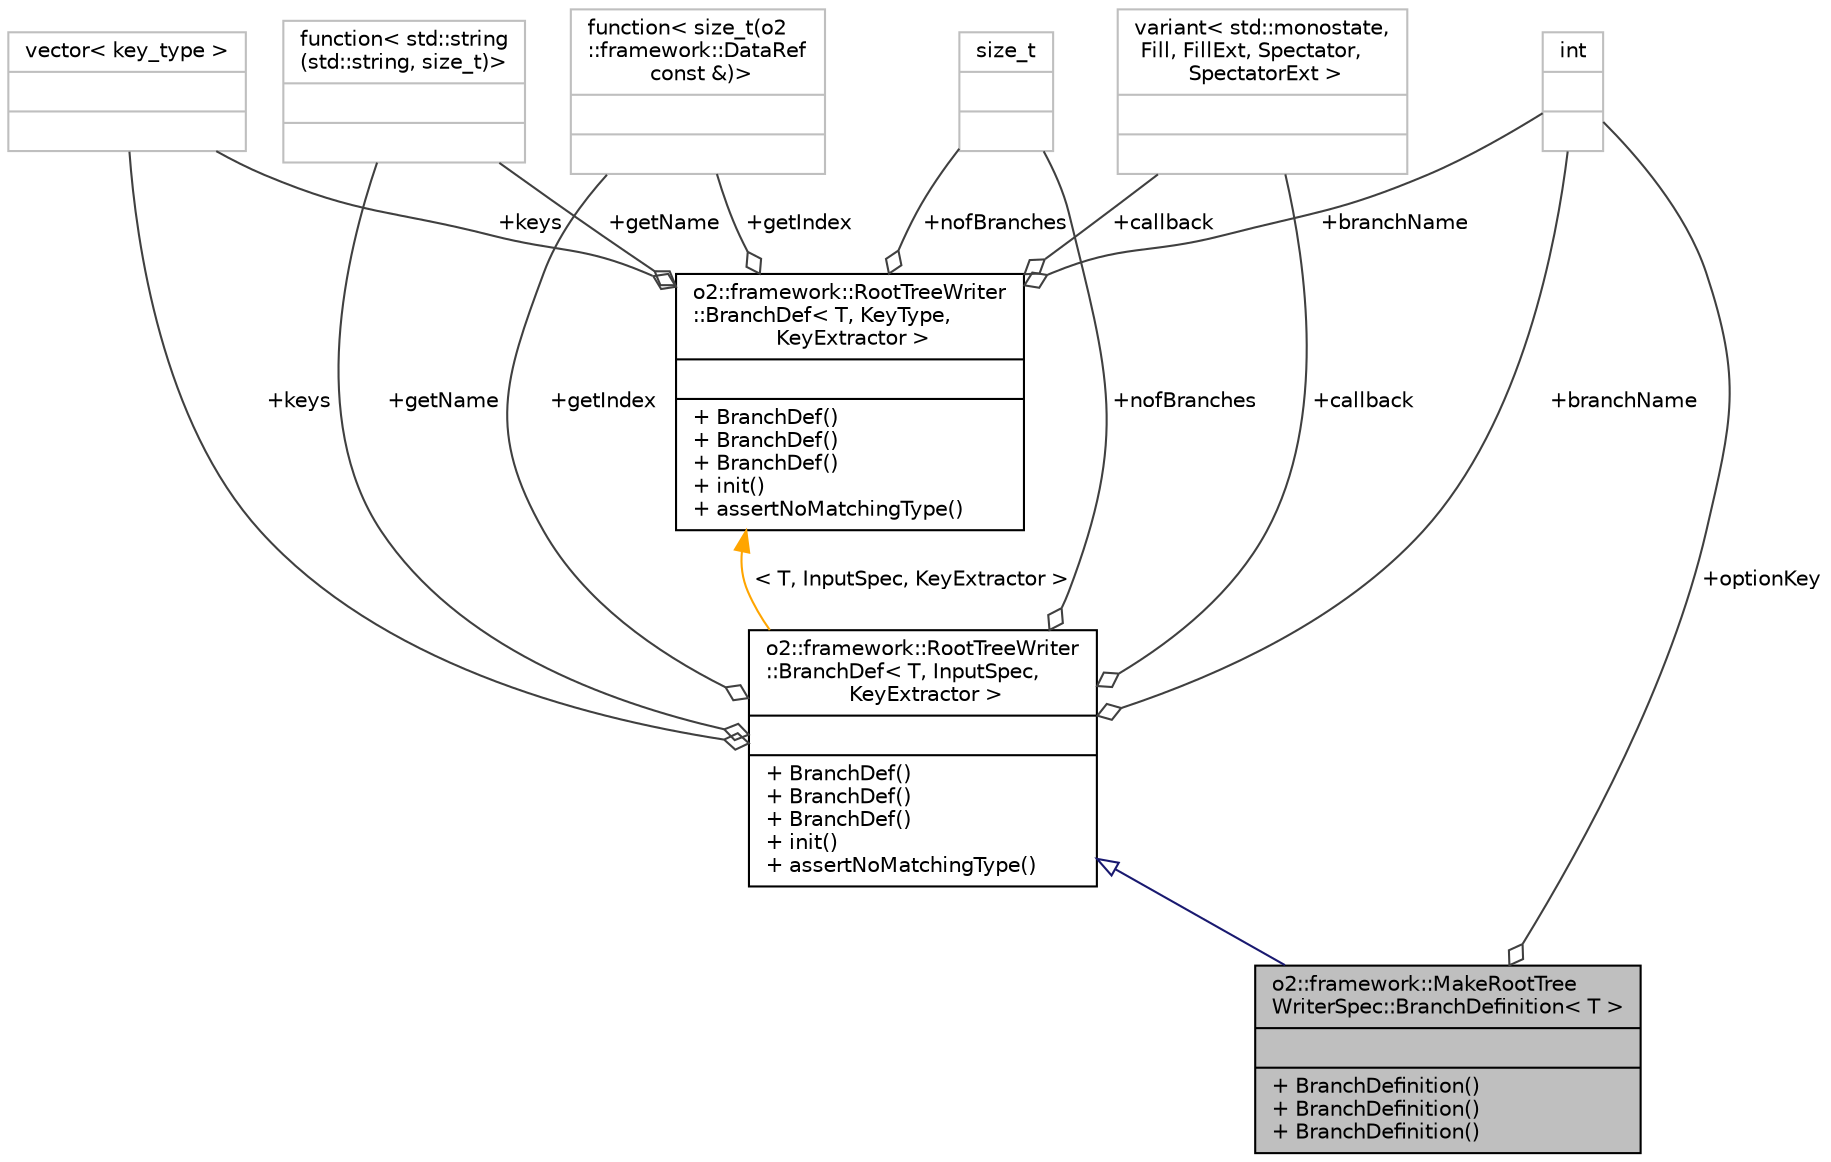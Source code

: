 digraph "o2::framework::MakeRootTreeWriterSpec::BranchDefinition&lt; T &gt;"
{
 // INTERACTIVE_SVG=YES
  bgcolor="transparent";
  edge [fontname="Helvetica",fontsize="10",labelfontname="Helvetica",labelfontsize="10"];
  node [fontname="Helvetica",fontsize="10",shape=record];
  Node3 [label="{o2::framework::MakeRootTree\lWriterSpec::BranchDefinition\< T \>\n||+ BranchDefinition()\l+ BranchDefinition()\l+ BranchDefinition()\l}",height=0.2,width=0.4,color="black", fillcolor="grey75", style="filled", fontcolor="black"];
  Node4 -> Node3 [dir="back",color="midnightblue",fontsize="10",style="solid",arrowtail="onormal",fontname="Helvetica"];
  Node4 [label="{o2::framework::RootTreeWriter\l::BranchDef\< T, InputSpec,\l KeyExtractor \>\n||+ BranchDef()\l+ BranchDef()\l+ BranchDef()\l+ init()\l+ assertNoMatchingType()\l}",height=0.2,width=0.4,color="black",URL="$d6/d72/structo2_1_1framework_1_1RootTreeWriter_1_1BranchDef.html"];
  Node5 -> Node4 [color="grey25",fontsize="10",style="solid",label=" +keys" ,arrowhead="odiamond",fontname="Helvetica"];
  Node5 [label="{vector\< key_type \>\n||}",height=0.2,width=0.4,color="grey75"];
  Node6 -> Node4 [color="grey25",fontsize="10",style="solid",label=" +nofBranches" ,arrowhead="odiamond",fontname="Helvetica"];
  Node6 [label="{size_t\n||}",height=0.2,width=0.4,color="grey75"];
  Node7 -> Node4 [color="grey25",fontsize="10",style="solid",label=" +callback" ,arrowhead="odiamond",fontname="Helvetica"];
  Node7 [label="{variant\< std::monostate,\l Fill, FillExt, Spectator,\l SpectatorExt \>\n||}",height=0.2,width=0.4,color="grey75"];
  Node8 -> Node4 [color="grey25",fontsize="10",style="solid",label=" +branchName" ,arrowhead="odiamond",fontname="Helvetica"];
  Node8 [label="{int\n||}",height=0.2,width=0.4,color="grey75"];
  Node9 -> Node4 [color="grey25",fontsize="10",style="solid",label=" +getName" ,arrowhead="odiamond",fontname="Helvetica"];
  Node9 [label="{function\< std::string\l(std::string, size_t)\>\n||}",height=0.2,width=0.4,color="grey75"];
  Node10 -> Node4 [color="grey25",fontsize="10",style="solid",label=" +getIndex" ,arrowhead="odiamond",fontname="Helvetica"];
  Node10 [label="{function\< size_t(o2\l::framework::DataRef\l const &)\>\n||}",height=0.2,width=0.4,color="grey75"];
  Node11 -> Node4 [dir="back",color="orange",fontsize="10",style="solid",label=" \< T, InputSpec, KeyExtractor \>" ,fontname="Helvetica"];
  Node11 [label="{o2::framework::RootTreeWriter\l::BranchDef\< T, KeyType,\l KeyExtractor \>\n||+ BranchDef()\l+ BranchDef()\l+ BranchDef()\l+ init()\l+ assertNoMatchingType()\l}",height=0.2,width=0.4,color="black",URL="$d6/d72/structo2_1_1framework_1_1RootTreeWriter_1_1BranchDef.html",tooltip="BranchDef is used to define the mapping between inputs and branches. "];
  Node5 -> Node11 [color="grey25",fontsize="10",style="solid",label=" +keys" ,arrowhead="odiamond",fontname="Helvetica"];
  Node6 -> Node11 [color="grey25",fontsize="10",style="solid",label=" +nofBranches" ,arrowhead="odiamond",fontname="Helvetica"];
  Node7 -> Node11 [color="grey25",fontsize="10",style="solid",label=" +callback" ,arrowhead="odiamond",fontname="Helvetica"];
  Node8 -> Node11 [color="grey25",fontsize="10",style="solid",label=" +branchName" ,arrowhead="odiamond",fontname="Helvetica"];
  Node9 -> Node11 [color="grey25",fontsize="10",style="solid",label=" +getName" ,arrowhead="odiamond",fontname="Helvetica"];
  Node10 -> Node11 [color="grey25",fontsize="10",style="solid",label=" +getIndex" ,arrowhead="odiamond",fontname="Helvetica"];
  Node8 -> Node3 [color="grey25",fontsize="10",style="solid",label=" +optionKey" ,arrowhead="odiamond",fontname="Helvetica"];
}
